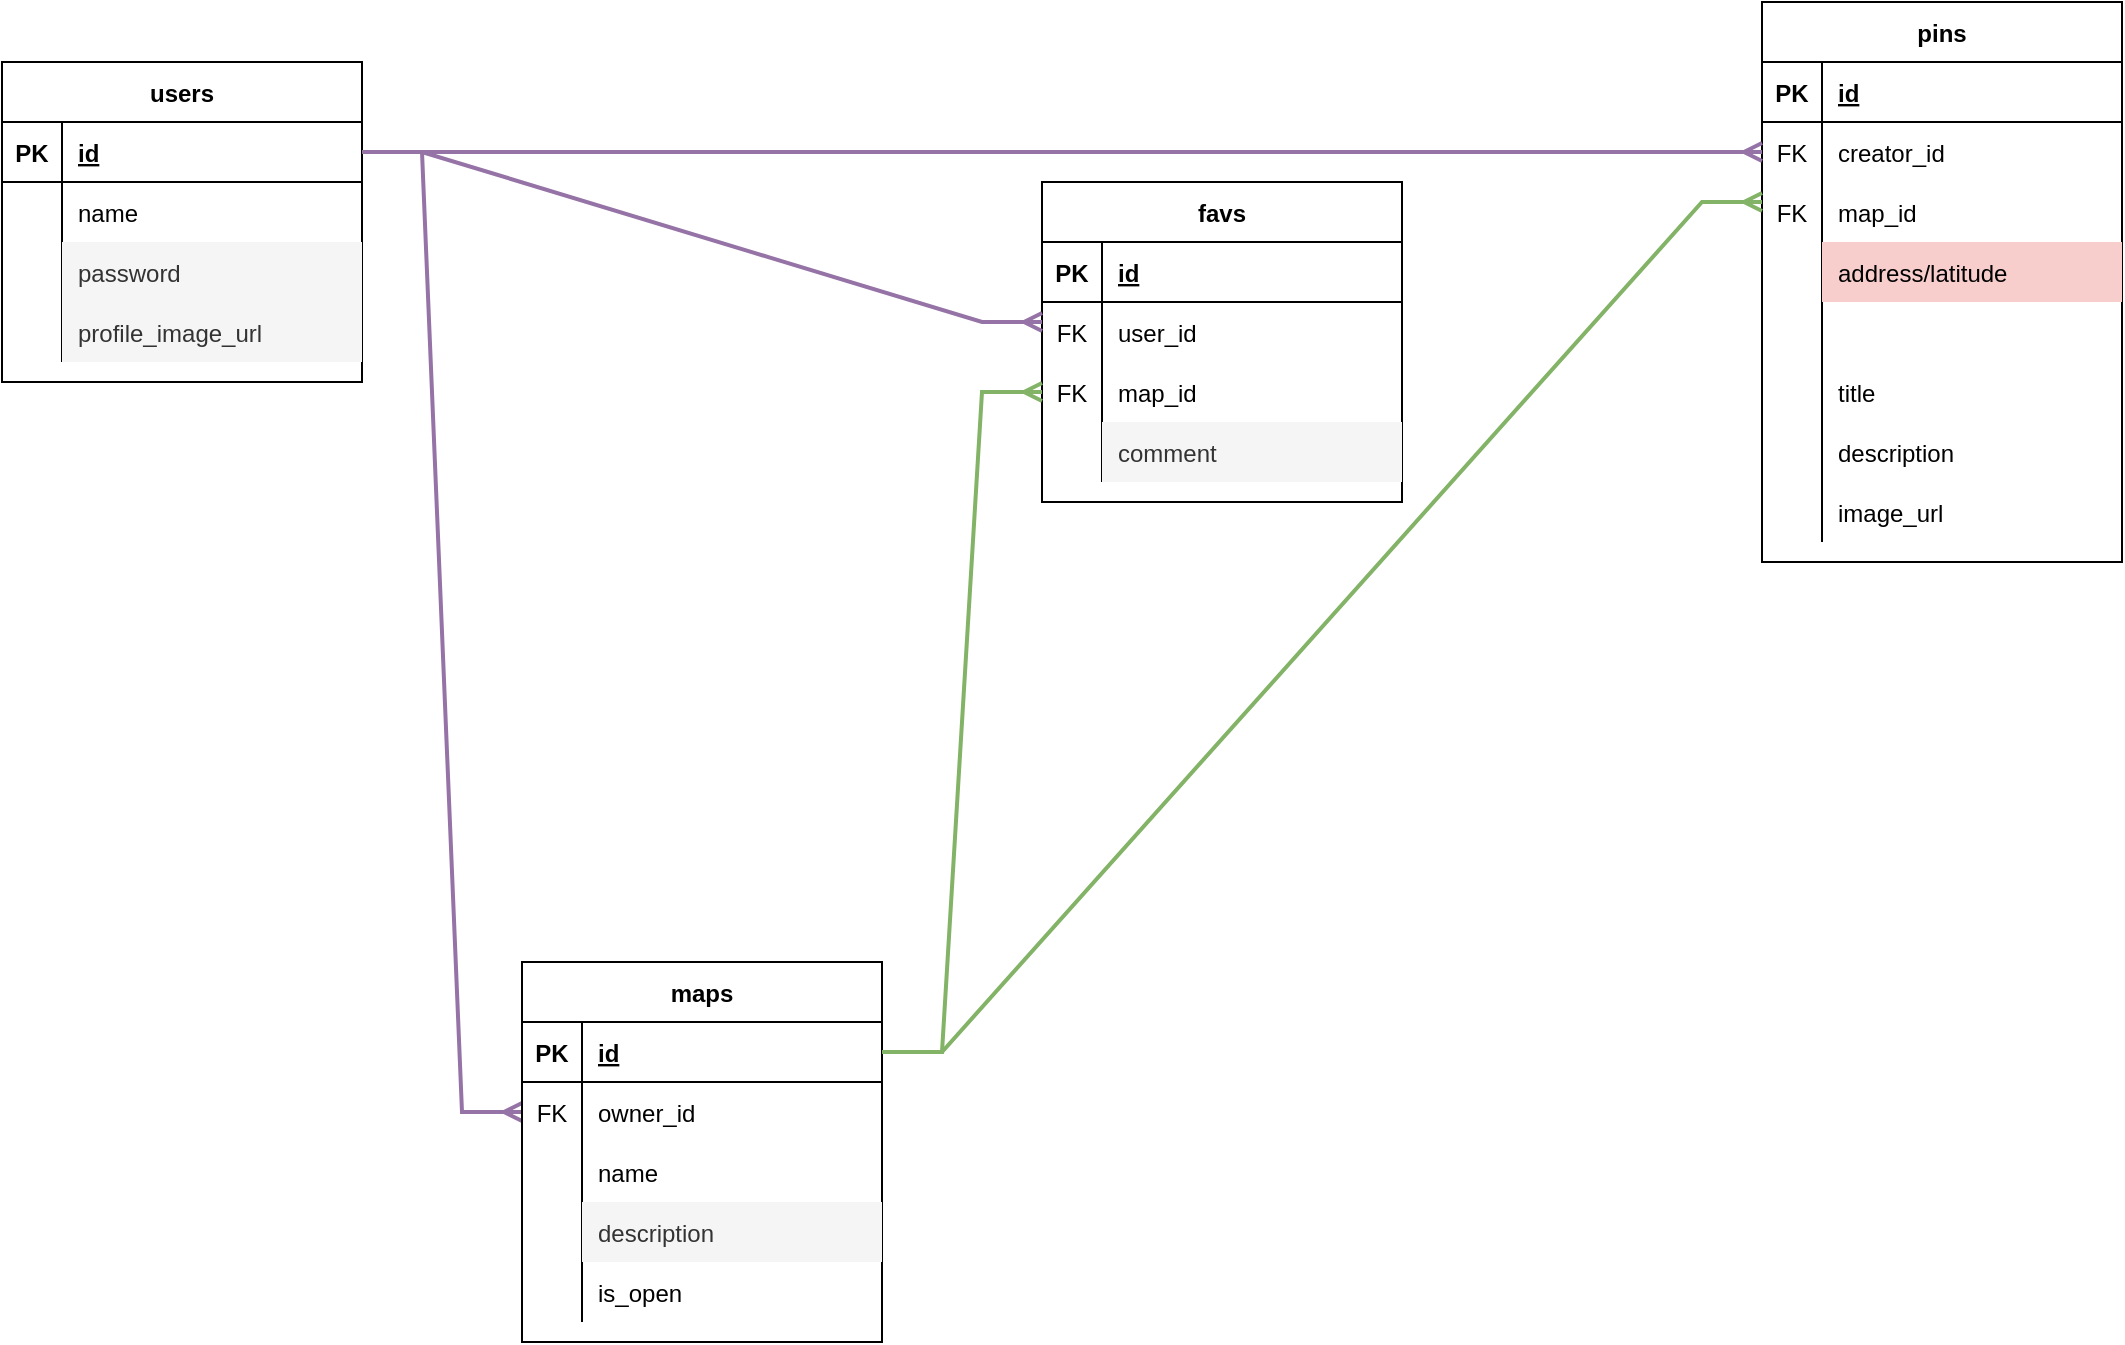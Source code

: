 <mxfile version="17.2.4" type="device"><diagram id="1KfLQPlMEXd0Cl8F74Mz" name="Page-1"><mxGraphModel dx="1135" dy="729" grid="1" gridSize="10" guides="1" tooltips="1" connect="1" arrows="1" fold="1" page="1" pageScale="1" pageWidth="1100" pageHeight="850" math="0" shadow="0"><root><mxCell id="0"/><mxCell id="1" parent="0"/><mxCell id="fwFeG_uhYP0_xYIDxH3w-1" value="" style="edgeStyle=entityRelationEdgeStyle;fontSize=12;html=1;endArrow=ERmany;rounded=0;exitX=1;exitY=0.5;exitDx=0;exitDy=0;entryX=0;entryY=0.5;entryDx=0;entryDy=0;fillColor=#e1d5e7;strokeColor=#9673a6;strokeWidth=2;" parent="1" source="fwFeG_uhYP0_xYIDxH3w-3" target="fwFeG_uhYP0_xYIDxH3w-19" edge="1"><mxGeometry width="100" height="100" relative="1" as="geometry"><mxPoint x="350" y="310" as="sourcePoint"/><mxPoint x="450" y="210" as="targetPoint"/></mxGeometry></mxCell><mxCell id="fwFeG_uhYP0_xYIDxH3w-2" value="users" style="shape=table;startSize=30;container=1;collapsible=1;childLayout=tableLayout;fixedRows=1;rowLines=0;fontStyle=1;align=center;resizeLast=1;" parent="1" vertex="1"><mxGeometry x="20" y="130" width="180" height="160" as="geometry"/></mxCell><mxCell id="fwFeG_uhYP0_xYIDxH3w-3" value="" style="shape=tableRow;horizontal=0;startSize=0;swimlaneHead=0;swimlaneBody=0;fillColor=none;collapsible=0;dropTarget=0;points=[[0,0.5],[1,0.5]];portConstraint=eastwest;top=0;left=0;right=0;bottom=1;" parent="fwFeG_uhYP0_xYIDxH3w-2" vertex="1"><mxGeometry y="30" width="180" height="30" as="geometry"/></mxCell><mxCell id="fwFeG_uhYP0_xYIDxH3w-4" value="PK" style="shape=partialRectangle;connectable=0;fillColor=none;top=0;left=0;bottom=0;right=0;fontStyle=1;overflow=hidden;" parent="fwFeG_uhYP0_xYIDxH3w-3" vertex="1"><mxGeometry width="30" height="30" as="geometry"><mxRectangle width="30" height="30" as="alternateBounds"/></mxGeometry></mxCell><mxCell id="fwFeG_uhYP0_xYIDxH3w-5" value="id" style="shape=partialRectangle;connectable=0;fillColor=none;top=0;left=0;bottom=0;right=0;align=left;spacingLeft=6;fontStyle=5;overflow=hidden;" parent="fwFeG_uhYP0_xYIDxH3w-3" vertex="1"><mxGeometry x="30" width="150" height="30" as="geometry"><mxRectangle width="150" height="30" as="alternateBounds"/></mxGeometry></mxCell><mxCell id="fwFeG_uhYP0_xYIDxH3w-6" value="" style="shape=tableRow;horizontal=0;startSize=0;swimlaneHead=0;swimlaneBody=0;fillColor=none;collapsible=0;dropTarget=0;points=[[0,0.5],[1,0.5]];portConstraint=eastwest;top=0;left=0;right=0;bottom=0;" parent="fwFeG_uhYP0_xYIDxH3w-2" vertex="1"><mxGeometry y="60" width="180" height="30" as="geometry"/></mxCell><mxCell id="fwFeG_uhYP0_xYIDxH3w-7" value="" style="shape=partialRectangle;connectable=0;fillColor=none;top=0;left=0;bottom=0;right=0;editable=1;overflow=hidden;" parent="fwFeG_uhYP0_xYIDxH3w-6" vertex="1"><mxGeometry width="30" height="30" as="geometry"><mxRectangle width="30" height="30" as="alternateBounds"/></mxGeometry></mxCell><mxCell id="fwFeG_uhYP0_xYIDxH3w-8" value="name" style="shape=partialRectangle;connectable=0;fillColor=none;top=0;left=0;bottom=0;right=0;align=left;spacingLeft=6;overflow=hidden;" parent="fwFeG_uhYP0_xYIDxH3w-6" vertex="1"><mxGeometry x="30" width="150" height="30" as="geometry"><mxRectangle width="150" height="30" as="alternateBounds"/></mxGeometry></mxCell><mxCell id="fwFeG_uhYP0_xYIDxH3w-9" value="" style="shape=tableRow;horizontal=0;startSize=0;swimlaneHead=0;swimlaneBody=0;fillColor=none;collapsible=0;dropTarget=0;points=[[0,0.5],[1,0.5]];portConstraint=eastwest;top=0;left=0;right=0;bottom=0;" parent="fwFeG_uhYP0_xYIDxH3w-2" vertex="1"><mxGeometry y="90" width="180" height="30" as="geometry"/></mxCell><mxCell id="fwFeG_uhYP0_xYIDxH3w-10" value="" style="shape=partialRectangle;connectable=0;fillColor=none;top=0;left=0;bottom=0;right=0;editable=1;overflow=hidden;" parent="fwFeG_uhYP0_xYIDxH3w-9" vertex="1"><mxGeometry width="30" height="30" as="geometry"><mxRectangle width="30" height="30" as="alternateBounds"/></mxGeometry></mxCell><mxCell id="fwFeG_uhYP0_xYIDxH3w-11" value="password" style="shape=partialRectangle;connectable=0;fillColor=#f5f5f5;top=0;left=0;bottom=0;right=0;align=left;spacingLeft=6;overflow=hidden;fontColor=#333333;strokeColor=#666666;" parent="fwFeG_uhYP0_xYIDxH3w-9" vertex="1"><mxGeometry x="30" width="150" height="30" as="geometry"><mxRectangle width="150" height="30" as="alternateBounds"/></mxGeometry></mxCell><mxCell id="fwFeG_uhYP0_xYIDxH3w-12" value="" style="shape=tableRow;horizontal=0;startSize=0;swimlaneHead=0;swimlaneBody=0;fillColor=none;collapsible=0;dropTarget=0;points=[[0,0.5],[1,0.5]];portConstraint=eastwest;top=0;left=0;right=0;bottom=0;" parent="fwFeG_uhYP0_xYIDxH3w-2" vertex="1"><mxGeometry y="120" width="180" height="30" as="geometry"/></mxCell><mxCell id="fwFeG_uhYP0_xYIDxH3w-13" value="" style="shape=partialRectangle;connectable=0;fillColor=none;top=0;left=0;bottom=0;right=0;editable=1;overflow=hidden;" parent="fwFeG_uhYP0_xYIDxH3w-12" vertex="1"><mxGeometry width="30" height="30" as="geometry"><mxRectangle width="30" height="30" as="alternateBounds"/></mxGeometry></mxCell><mxCell id="fwFeG_uhYP0_xYIDxH3w-14" value="profile_image_url" style="shape=partialRectangle;connectable=0;fillColor=#f5f5f5;top=0;left=0;bottom=0;right=0;align=left;spacingLeft=6;overflow=hidden;fontColor=#333333;strokeColor=#666666;" parent="fwFeG_uhYP0_xYIDxH3w-12" vertex="1"><mxGeometry x="30" width="150" height="30" as="geometry"><mxRectangle width="150" height="30" as="alternateBounds"/></mxGeometry></mxCell><mxCell id="fwFeG_uhYP0_xYIDxH3w-15" value="maps" style="shape=table;startSize=30;container=1;collapsible=1;childLayout=tableLayout;fixedRows=1;rowLines=0;fontStyle=1;align=center;resizeLast=1;" parent="1" vertex="1"><mxGeometry x="280" y="580" width="180" height="190" as="geometry"/></mxCell><mxCell id="fwFeG_uhYP0_xYIDxH3w-16" value="" style="shape=tableRow;horizontal=0;startSize=0;swimlaneHead=0;swimlaneBody=0;fillColor=none;collapsible=0;dropTarget=0;points=[[0,0.5],[1,0.5]];portConstraint=eastwest;top=0;left=0;right=0;bottom=1;" parent="fwFeG_uhYP0_xYIDxH3w-15" vertex="1"><mxGeometry y="30" width="180" height="30" as="geometry"/></mxCell><mxCell id="fwFeG_uhYP0_xYIDxH3w-17" value="PK" style="shape=partialRectangle;connectable=0;fillColor=none;top=0;left=0;bottom=0;right=0;fontStyle=1;overflow=hidden;" parent="fwFeG_uhYP0_xYIDxH3w-16" vertex="1"><mxGeometry width="30" height="30" as="geometry"><mxRectangle width="30" height="30" as="alternateBounds"/></mxGeometry></mxCell><mxCell id="fwFeG_uhYP0_xYIDxH3w-18" value="id" style="shape=partialRectangle;connectable=0;fillColor=none;top=0;left=0;bottom=0;right=0;align=left;spacingLeft=6;fontStyle=5;overflow=hidden;" parent="fwFeG_uhYP0_xYIDxH3w-16" vertex="1"><mxGeometry x="30" width="150" height="30" as="geometry"><mxRectangle width="150" height="30" as="alternateBounds"/></mxGeometry></mxCell><mxCell id="fwFeG_uhYP0_xYIDxH3w-19" value="" style="shape=tableRow;horizontal=0;startSize=0;swimlaneHead=0;swimlaneBody=0;fillColor=none;collapsible=0;dropTarget=0;points=[[0,0.5],[1,0.5]];portConstraint=eastwest;top=0;left=0;right=0;bottom=0;" parent="fwFeG_uhYP0_xYIDxH3w-15" vertex="1"><mxGeometry y="60" width="180" height="30" as="geometry"/></mxCell><mxCell id="fwFeG_uhYP0_xYIDxH3w-20" value="FK" style="shape=partialRectangle;connectable=0;fillColor=none;top=0;left=0;bottom=0;right=0;editable=1;overflow=hidden;" parent="fwFeG_uhYP0_xYIDxH3w-19" vertex="1"><mxGeometry width="30" height="30" as="geometry"><mxRectangle width="30" height="30" as="alternateBounds"/></mxGeometry></mxCell><mxCell id="fwFeG_uhYP0_xYIDxH3w-21" value="owner_id" style="shape=partialRectangle;connectable=0;fillColor=none;top=0;left=0;bottom=0;right=0;align=left;spacingLeft=6;overflow=hidden;" parent="fwFeG_uhYP0_xYIDxH3w-19" vertex="1"><mxGeometry x="30" width="150" height="30" as="geometry"><mxRectangle width="150" height="30" as="alternateBounds"/></mxGeometry></mxCell><mxCell id="fwFeG_uhYP0_xYIDxH3w-25" value="" style="shape=tableRow;horizontal=0;startSize=0;swimlaneHead=0;swimlaneBody=0;fillColor=none;collapsible=0;dropTarget=0;points=[[0,0.5],[1,0.5]];portConstraint=eastwest;top=0;left=0;right=0;bottom=0;" parent="fwFeG_uhYP0_xYIDxH3w-15" vertex="1"><mxGeometry y="90" width="180" height="30" as="geometry"/></mxCell><mxCell id="fwFeG_uhYP0_xYIDxH3w-26" value="" style="shape=partialRectangle;connectable=0;fillColor=none;top=0;left=0;bottom=0;right=0;editable=1;overflow=hidden;" parent="fwFeG_uhYP0_xYIDxH3w-25" vertex="1"><mxGeometry width="30" height="30" as="geometry"><mxRectangle width="30" height="30" as="alternateBounds"/></mxGeometry></mxCell><mxCell id="fwFeG_uhYP0_xYIDxH3w-27" value="name" style="shape=partialRectangle;connectable=0;fillColor=none;top=0;left=0;bottom=0;right=0;align=left;spacingLeft=6;overflow=hidden;" parent="fwFeG_uhYP0_xYIDxH3w-25" vertex="1"><mxGeometry x="30" width="150" height="30" as="geometry"><mxRectangle width="150" height="30" as="alternateBounds"/></mxGeometry></mxCell><mxCell id="fwFeG_uhYP0_xYIDxH3w-22" value="" style="shape=tableRow;horizontal=0;startSize=0;swimlaneHead=0;swimlaneBody=0;fillColor=none;collapsible=0;dropTarget=0;points=[[0,0.5],[1,0.5]];portConstraint=eastwest;top=0;left=0;right=0;bottom=0;" parent="fwFeG_uhYP0_xYIDxH3w-15" vertex="1"><mxGeometry y="120" width="180" height="30" as="geometry"/></mxCell><mxCell id="fwFeG_uhYP0_xYIDxH3w-23" value="" style="shape=partialRectangle;connectable=0;fillColor=none;top=0;left=0;bottom=0;right=0;editable=1;overflow=hidden;" parent="fwFeG_uhYP0_xYIDxH3w-22" vertex="1"><mxGeometry width="30" height="30" as="geometry"><mxRectangle width="30" height="30" as="alternateBounds"/></mxGeometry></mxCell><mxCell id="fwFeG_uhYP0_xYIDxH3w-24" value="description" style="shape=partialRectangle;connectable=0;fillColor=#f5f5f5;top=0;left=0;bottom=0;right=0;align=left;spacingLeft=6;overflow=hidden;fontColor=#333333;strokeColor=#666666;" parent="fwFeG_uhYP0_xYIDxH3w-22" vertex="1"><mxGeometry x="30" width="150" height="30" as="geometry"><mxRectangle width="150" height="30" as="alternateBounds"/></mxGeometry></mxCell><mxCell id="fwFeG_uhYP0_xYIDxH3w-67" value="" style="shape=tableRow;horizontal=0;startSize=0;swimlaneHead=0;swimlaneBody=0;fillColor=none;collapsible=0;dropTarget=0;points=[[0,0.5],[1,0.5]];portConstraint=eastwest;top=0;left=0;right=0;bottom=0;" parent="fwFeG_uhYP0_xYIDxH3w-15" vertex="1"><mxGeometry y="150" width="180" height="30" as="geometry"/></mxCell><mxCell id="fwFeG_uhYP0_xYIDxH3w-68" value="" style="shape=partialRectangle;connectable=0;fillColor=none;top=0;left=0;bottom=0;right=0;editable=1;overflow=hidden;" parent="fwFeG_uhYP0_xYIDxH3w-67" vertex="1"><mxGeometry width="30" height="30" as="geometry"><mxRectangle width="30" height="30" as="alternateBounds"/></mxGeometry></mxCell><mxCell id="fwFeG_uhYP0_xYIDxH3w-69" value="is_open" style="shape=partialRectangle;connectable=0;fillColor=none;top=0;left=0;bottom=0;right=0;align=left;spacingLeft=6;overflow=hidden;" parent="fwFeG_uhYP0_xYIDxH3w-67" vertex="1"><mxGeometry x="30" width="150" height="30" as="geometry"><mxRectangle width="150" height="30" as="alternateBounds"/></mxGeometry></mxCell><mxCell id="fwFeG_uhYP0_xYIDxH3w-28" value="favs" style="shape=table;startSize=30;container=1;collapsible=1;childLayout=tableLayout;fixedRows=1;rowLines=0;fontStyle=1;align=center;resizeLast=1;" parent="1" vertex="1"><mxGeometry x="540" y="190" width="180" height="160" as="geometry"/></mxCell><mxCell id="fwFeG_uhYP0_xYIDxH3w-29" value="" style="shape=tableRow;horizontal=0;startSize=0;swimlaneHead=0;swimlaneBody=0;fillColor=none;collapsible=0;dropTarget=0;points=[[0,0.5],[1,0.5]];portConstraint=eastwest;top=0;left=0;right=0;bottom=1;" parent="fwFeG_uhYP0_xYIDxH3w-28" vertex="1"><mxGeometry y="30" width="180" height="30" as="geometry"/></mxCell><mxCell id="fwFeG_uhYP0_xYIDxH3w-30" value="PK" style="shape=partialRectangle;connectable=0;fillColor=none;top=0;left=0;bottom=0;right=0;fontStyle=1;overflow=hidden;" parent="fwFeG_uhYP0_xYIDxH3w-29" vertex="1"><mxGeometry width="30" height="30" as="geometry"><mxRectangle width="30" height="30" as="alternateBounds"/></mxGeometry></mxCell><mxCell id="fwFeG_uhYP0_xYIDxH3w-31" value="id" style="shape=partialRectangle;connectable=0;fillColor=none;top=0;left=0;bottom=0;right=0;align=left;spacingLeft=6;fontStyle=5;overflow=hidden;" parent="fwFeG_uhYP0_xYIDxH3w-29" vertex="1"><mxGeometry x="30" width="150" height="30" as="geometry"><mxRectangle width="150" height="30" as="alternateBounds"/></mxGeometry></mxCell><mxCell id="fwFeG_uhYP0_xYIDxH3w-32" value="" style="shape=tableRow;horizontal=0;startSize=0;swimlaneHead=0;swimlaneBody=0;fillColor=none;collapsible=0;dropTarget=0;points=[[0,0.5],[1,0.5]];portConstraint=eastwest;top=0;left=0;right=0;bottom=0;" parent="fwFeG_uhYP0_xYIDxH3w-28" vertex="1"><mxGeometry y="60" width="180" height="30" as="geometry"/></mxCell><mxCell id="fwFeG_uhYP0_xYIDxH3w-33" value="FK" style="shape=partialRectangle;connectable=0;fillColor=none;top=0;left=0;bottom=0;right=0;editable=1;overflow=hidden;" parent="fwFeG_uhYP0_xYIDxH3w-32" vertex="1"><mxGeometry width="30" height="30" as="geometry"><mxRectangle width="30" height="30" as="alternateBounds"/></mxGeometry></mxCell><mxCell id="fwFeG_uhYP0_xYIDxH3w-34" value="user_id" style="shape=partialRectangle;connectable=0;fillColor=none;top=0;left=0;bottom=0;right=0;align=left;spacingLeft=6;overflow=hidden;" parent="fwFeG_uhYP0_xYIDxH3w-32" vertex="1"><mxGeometry x="30" width="150" height="30" as="geometry"><mxRectangle width="150" height="30" as="alternateBounds"/></mxGeometry></mxCell><mxCell id="fwFeG_uhYP0_xYIDxH3w-35" value="" style="shape=tableRow;horizontal=0;startSize=0;swimlaneHead=0;swimlaneBody=0;fillColor=none;collapsible=0;dropTarget=0;points=[[0,0.5],[1,0.5]];portConstraint=eastwest;top=0;left=0;right=0;bottom=0;" parent="fwFeG_uhYP0_xYIDxH3w-28" vertex="1"><mxGeometry y="90" width="180" height="30" as="geometry"/></mxCell><mxCell id="fwFeG_uhYP0_xYIDxH3w-36" value="FK" style="shape=partialRectangle;connectable=0;fillColor=none;top=0;left=0;bottom=0;right=0;editable=1;overflow=hidden;" parent="fwFeG_uhYP0_xYIDxH3w-35" vertex="1"><mxGeometry width="30" height="30" as="geometry"><mxRectangle width="30" height="30" as="alternateBounds"/></mxGeometry></mxCell><mxCell id="fwFeG_uhYP0_xYIDxH3w-37" value="map_id" style="shape=partialRectangle;connectable=0;fillColor=none;top=0;left=0;bottom=0;right=0;align=left;spacingLeft=6;overflow=hidden;" parent="fwFeG_uhYP0_xYIDxH3w-35" vertex="1"><mxGeometry x="30" width="150" height="30" as="geometry"><mxRectangle width="150" height="30" as="alternateBounds"/></mxGeometry></mxCell><mxCell id="fwFeG_uhYP0_xYIDxH3w-38" value="" style="shape=tableRow;horizontal=0;startSize=0;swimlaneHead=0;swimlaneBody=0;fillColor=none;collapsible=0;dropTarget=0;points=[[0,0.5],[1,0.5]];portConstraint=eastwest;top=0;left=0;right=0;bottom=0;" parent="fwFeG_uhYP0_xYIDxH3w-28" vertex="1"><mxGeometry y="120" width="180" height="30" as="geometry"/></mxCell><mxCell id="fwFeG_uhYP0_xYIDxH3w-39" value="" style="shape=partialRectangle;connectable=0;fillColor=none;top=0;left=0;bottom=0;right=0;editable=1;overflow=hidden;" parent="fwFeG_uhYP0_xYIDxH3w-38" vertex="1"><mxGeometry width="30" height="30" as="geometry"><mxRectangle width="30" height="30" as="alternateBounds"/></mxGeometry></mxCell><mxCell id="fwFeG_uhYP0_xYIDxH3w-40" value="comment" style="shape=partialRectangle;connectable=0;fillColor=#f5f5f5;top=0;left=0;bottom=0;right=0;align=left;spacingLeft=6;overflow=hidden;fontColor=#333333;strokeColor=#666666;" parent="fwFeG_uhYP0_xYIDxH3w-38" vertex="1"><mxGeometry x="30" width="150" height="30" as="geometry"><mxRectangle width="150" height="30" as="alternateBounds"/></mxGeometry></mxCell><mxCell id="fwFeG_uhYP0_xYIDxH3w-41" value="pins" style="shape=table;startSize=30;container=1;collapsible=1;childLayout=tableLayout;fixedRows=1;rowLines=0;fontStyle=1;align=center;resizeLast=1;" parent="1" vertex="1"><mxGeometry x="900" y="100" width="180" height="280" as="geometry"/></mxCell><mxCell id="fwFeG_uhYP0_xYIDxH3w-42" value="" style="shape=tableRow;horizontal=0;startSize=0;swimlaneHead=0;swimlaneBody=0;fillColor=none;collapsible=0;dropTarget=0;points=[[0,0.5],[1,0.5]];portConstraint=eastwest;top=0;left=0;right=0;bottom=1;" parent="fwFeG_uhYP0_xYIDxH3w-41" vertex="1"><mxGeometry y="30" width="180" height="30" as="geometry"/></mxCell><mxCell id="fwFeG_uhYP0_xYIDxH3w-43" value="PK" style="shape=partialRectangle;connectable=0;fillColor=none;top=0;left=0;bottom=0;right=0;fontStyle=1;overflow=hidden;" parent="fwFeG_uhYP0_xYIDxH3w-42" vertex="1"><mxGeometry width="30" height="30" as="geometry"><mxRectangle width="30" height="30" as="alternateBounds"/></mxGeometry></mxCell><mxCell id="fwFeG_uhYP0_xYIDxH3w-44" value="id" style="shape=partialRectangle;connectable=0;fillColor=none;top=0;left=0;bottom=0;right=0;align=left;spacingLeft=6;fontStyle=5;overflow=hidden;" parent="fwFeG_uhYP0_xYIDxH3w-42" vertex="1"><mxGeometry x="30" width="150" height="30" as="geometry"><mxRectangle width="150" height="30" as="alternateBounds"/></mxGeometry></mxCell><mxCell id="fwFeG_uhYP0_xYIDxH3w-45" value="" style="shape=tableRow;horizontal=0;startSize=0;swimlaneHead=0;swimlaneBody=0;fillColor=none;collapsible=0;dropTarget=0;points=[[0,0.5],[1,0.5]];portConstraint=eastwest;top=0;left=0;right=0;bottom=0;" parent="fwFeG_uhYP0_xYIDxH3w-41" vertex="1"><mxGeometry y="60" width="180" height="30" as="geometry"/></mxCell><mxCell id="fwFeG_uhYP0_xYIDxH3w-46" value="FK" style="shape=partialRectangle;connectable=0;fillColor=none;top=0;left=0;bottom=0;right=0;editable=1;overflow=hidden;" parent="fwFeG_uhYP0_xYIDxH3w-45" vertex="1"><mxGeometry width="30" height="30" as="geometry"><mxRectangle width="30" height="30" as="alternateBounds"/></mxGeometry></mxCell><mxCell id="fwFeG_uhYP0_xYIDxH3w-47" value="creator_id" style="shape=partialRectangle;connectable=0;fillColor=none;top=0;left=0;bottom=0;right=0;align=left;spacingLeft=6;overflow=hidden;" parent="fwFeG_uhYP0_xYIDxH3w-45" vertex="1"><mxGeometry x="30" width="150" height="30" as="geometry"><mxRectangle width="150" height="30" as="alternateBounds"/></mxGeometry></mxCell><mxCell id="fwFeG_uhYP0_xYIDxH3w-48" value="" style="shape=tableRow;horizontal=0;startSize=0;swimlaneHead=0;swimlaneBody=0;fillColor=none;collapsible=0;dropTarget=0;points=[[0,0.5],[1,0.5]];portConstraint=eastwest;top=0;left=0;right=0;bottom=0;" parent="fwFeG_uhYP0_xYIDxH3w-41" vertex="1"><mxGeometry y="90" width="180" height="30" as="geometry"/></mxCell><mxCell id="fwFeG_uhYP0_xYIDxH3w-49" value="FK" style="shape=partialRectangle;connectable=0;fillColor=none;top=0;left=0;bottom=0;right=0;editable=1;overflow=hidden;" parent="fwFeG_uhYP0_xYIDxH3w-48" vertex="1"><mxGeometry width="30" height="30" as="geometry"><mxRectangle width="30" height="30" as="alternateBounds"/></mxGeometry></mxCell><mxCell id="fwFeG_uhYP0_xYIDxH3w-50" value="map_id" style="shape=partialRectangle;connectable=0;fillColor=none;top=0;left=0;bottom=0;right=0;align=left;spacingLeft=6;overflow=hidden;" parent="fwFeG_uhYP0_xYIDxH3w-48" vertex="1"><mxGeometry x="30" width="150" height="30" as="geometry"><mxRectangle width="150" height="30" as="alternateBounds"/></mxGeometry></mxCell><mxCell id="fwFeG_uhYP0_xYIDxH3w-51" value="" style="shape=tableRow;horizontal=0;startSize=0;swimlaneHead=0;swimlaneBody=0;fillColor=none;collapsible=0;dropTarget=0;points=[[0,0.5],[1,0.5]];portConstraint=eastwest;top=0;left=0;right=0;bottom=0;" parent="fwFeG_uhYP0_xYIDxH3w-41" vertex="1"><mxGeometry y="120" width="180" height="30" as="geometry"/></mxCell><mxCell id="fwFeG_uhYP0_xYIDxH3w-52" value="" style="shape=partialRectangle;connectable=0;fillColor=none;top=0;left=0;bottom=0;right=0;editable=1;overflow=hidden;" parent="fwFeG_uhYP0_xYIDxH3w-51" vertex="1"><mxGeometry width="30" height="30" as="geometry"><mxRectangle width="30" height="30" as="alternateBounds"/></mxGeometry></mxCell><mxCell id="fwFeG_uhYP0_xYIDxH3w-53" value="address/latitude" style="shape=partialRectangle;connectable=0;fillColor=#f8cecc;top=0;left=0;bottom=0;right=0;align=left;spacingLeft=6;overflow=hidden;strokeColor=#b85450;" parent="fwFeG_uhYP0_xYIDxH3w-51" vertex="1"><mxGeometry x="30" width="150" height="30" as="geometry"><mxRectangle width="150" height="30" as="alternateBounds"/></mxGeometry></mxCell><mxCell id="fwFeG_uhYP0_xYIDxH3w-56" value="" style="shape=tableRow;horizontal=0;startSize=0;swimlaneHead=0;swimlaneBody=0;fillColor=none;collapsible=0;dropTarget=0;points=[[0,0.5],[1,0.5]];portConstraint=eastwest;top=0;left=0;right=0;bottom=0;" parent="fwFeG_uhYP0_xYIDxH3w-41" vertex="1"><mxGeometry y="150" width="180" height="30" as="geometry"/></mxCell><mxCell id="fwFeG_uhYP0_xYIDxH3w-57" value="" style="shape=partialRectangle;connectable=0;fillColor=none;top=0;left=0;bottom=0;right=0;editable=1;overflow=hidden;" parent="fwFeG_uhYP0_xYIDxH3w-56" vertex="1"><mxGeometry width="30" height="30" as="geometry"><mxRectangle width="30" height="30" as="alternateBounds"/></mxGeometry></mxCell><mxCell id="fwFeG_uhYP0_xYIDxH3w-58" value="" style="shape=partialRectangle;connectable=0;fillColor=none;top=0;left=0;bottom=0;right=0;align=left;spacingLeft=6;overflow=hidden;" parent="fwFeG_uhYP0_xYIDxH3w-56" vertex="1"><mxGeometry x="30" width="150" height="30" as="geometry"><mxRectangle width="150" height="30" as="alternateBounds"/></mxGeometry></mxCell><mxCell id="fwFeG_uhYP0_xYIDxH3w-59" value="" style="shape=tableRow;horizontal=0;startSize=0;swimlaneHead=0;swimlaneBody=0;fillColor=none;collapsible=0;dropTarget=0;points=[[0,0.5],[1,0.5]];portConstraint=eastwest;top=0;left=0;right=0;bottom=0;" parent="fwFeG_uhYP0_xYIDxH3w-41" vertex="1"><mxGeometry y="180" width="180" height="30" as="geometry"/></mxCell><mxCell id="fwFeG_uhYP0_xYIDxH3w-60" value="" style="shape=partialRectangle;connectable=0;fillColor=none;top=0;left=0;bottom=0;right=0;editable=1;overflow=hidden;" parent="fwFeG_uhYP0_xYIDxH3w-59" vertex="1"><mxGeometry width="30" height="30" as="geometry"><mxRectangle width="30" height="30" as="alternateBounds"/></mxGeometry></mxCell><mxCell id="fwFeG_uhYP0_xYIDxH3w-61" value="title" style="shape=partialRectangle;connectable=0;fillColor=none;top=0;left=0;bottom=0;right=0;align=left;spacingLeft=6;overflow=hidden;" parent="fwFeG_uhYP0_xYIDxH3w-59" vertex="1"><mxGeometry x="30" width="150" height="30" as="geometry"><mxRectangle width="150" height="30" as="alternateBounds"/></mxGeometry></mxCell><mxCell id="fwFeG_uhYP0_xYIDxH3w-70" value="" style="shape=tableRow;horizontal=0;startSize=0;swimlaneHead=0;swimlaneBody=0;fillColor=none;collapsible=0;dropTarget=0;points=[[0,0.5],[1,0.5]];portConstraint=eastwest;top=0;left=0;right=0;bottom=0;" parent="fwFeG_uhYP0_xYIDxH3w-41" vertex="1"><mxGeometry y="210" width="180" height="30" as="geometry"/></mxCell><mxCell id="fwFeG_uhYP0_xYIDxH3w-71" value="" style="shape=partialRectangle;connectable=0;fillColor=none;top=0;left=0;bottom=0;right=0;editable=1;overflow=hidden;" parent="fwFeG_uhYP0_xYIDxH3w-70" vertex="1"><mxGeometry width="30" height="30" as="geometry"><mxRectangle width="30" height="30" as="alternateBounds"/></mxGeometry></mxCell><mxCell id="fwFeG_uhYP0_xYIDxH3w-72" value="description" style="shape=partialRectangle;connectable=0;fillColor=none;top=0;left=0;bottom=0;right=0;align=left;spacingLeft=6;overflow=hidden;" parent="fwFeG_uhYP0_xYIDxH3w-70" vertex="1"><mxGeometry x="30" width="150" height="30" as="geometry"><mxRectangle width="150" height="30" as="alternateBounds"/></mxGeometry></mxCell><mxCell id="fwFeG_uhYP0_xYIDxH3w-73" value="" style="shape=tableRow;horizontal=0;startSize=0;swimlaneHead=0;swimlaneBody=0;fillColor=none;collapsible=0;dropTarget=0;points=[[0,0.5],[1,0.5]];portConstraint=eastwest;top=0;left=0;right=0;bottom=0;" parent="fwFeG_uhYP0_xYIDxH3w-41" vertex="1"><mxGeometry y="240" width="180" height="30" as="geometry"/></mxCell><mxCell id="fwFeG_uhYP0_xYIDxH3w-74" value="" style="shape=partialRectangle;connectable=0;fillColor=none;top=0;left=0;bottom=0;right=0;editable=1;overflow=hidden;" parent="fwFeG_uhYP0_xYIDxH3w-73" vertex="1"><mxGeometry width="30" height="30" as="geometry"><mxRectangle width="30" height="30" as="alternateBounds"/></mxGeometry></mxCell><mxCell id="fwFeG_uhYP0_xYIDxH3w-75" value="image_url" style="shape=partialRectangle;connectable=0;fillColor=none;top=0;left=0;bottom=0;right=0;align=left;spacingLeft=6;overflow=hidden;" parent="fwFeG_uhYP0_xYIDxH3w-73" vertex="1"><mxGeometry x="30" width="150" height="30" as="geometry"><mxRectangle width="150" height="30" as="alternateBounds"/></mxGeometry></mxCell><mxCell id="fwFeG_uhYP0_xYIDxH3w-54" value="" style="edgeStyle=entityRelationEdgeStyle;fontSize=12;html=1;endArrow=ERmany;rounded=0;exitX=1;exitY=0.5;exitDx=0;exitDy=0;entryX=0;entryY=0.5;entryDx=0;entryDy=0;fillColor=#e1d5e7;strokeColor=#9673a6;strokeWidth=2;" parent="1" source="fwFeG_uhYP0_xYIDxH3w-3" target="fwFeG_uhYP0_xYIDxH3w-45" edge="1"><mxGeometry width="100" height="100" relative="1" as="geometry"><mxPoint x="400" y="310" as="sourcePoint"/><mxPoint x="510" y="320" as="targetPoint"/></mxGeometry></mxCell><mxCell id="fwFeG_uhYP0_xYIDxH3w-55" value="" style="edgeStyle=entityRelationEdgeStyle;fontSize=12;html=1;endArrow=ERmany;rounded=0;exitX=1;exitY=0.5;exitDx=0;exitDy=0;entryX=0;entryY=0.333;entryDx=0;entryDy=0;entryPerimeter=0;fillColor=#d5e8d4;strokeColor=#82b366;strokeWidth=2;" parent="1" source="fwFeG_uhYP0_xYIDxH3w-16" target="fwFeG_uhYP0_xYIDxH3w-48" edge="1"><mxGeometry width="100" height="100" relative="1" as="geometry"><mxPoint x="630" y="90" as="sourcePoint"/><mxPoint x="820" y="330" as="targetPoint"/></mxGeometry></mxCell><mxCell id="fwFeG_uhYP0_xYIDxH3w-62" value="" style="edgeStyle=entityRelationEdgeStyle;fontSize=12;html=1;endArrow=ERmany;rounded=0;entryX=0;entryY=0.333;entryDx=0;entryDy=0;entryPerimeter=0;exitX=1;exitY=0.5;exitDx=0;exitDy=0;strokeWidth=2;fillColor=#e1d5e7;strokeColor=#9673a6;" parent="1" source="fwFeG_uhYP0_xYIDxH3w-3" target="fwFeG_uhYP0_xYIDxH3w-32" edge="1"><mxGeometry width="100" height="100" relative="1" as="geometry"><mxPoint x="260" y="180" as="sourcePoint"/><mxPoint x="640" y="310" as="targetPoint"/></mxGeometry></mxCell><mxCell id="fwFeG_uhYP0_xYIDxH3w-63" value="" style="edgeStyle=entityRelationEdgeStyle;fontSize=12;html=1;endArrow=ERmany;rounded=0;exitX=1;exitY=0.5;exitDx=0;exitDy=0;entryX=0;entryY=0.5;entryDx=0;entryDy=0;fillColor=#d5e8d4;strokeColor=#82b366;strokeWidth=2;" parent="1" source="fwFeG_uhYP0_xYIDxH3w-16" target="fwFeG_uhYP0_xYIDxH3w-35" edge="1"><mxGeometry width="100" height="100" relative="1" as="geometry"><mxPoint x="540" y="410" as="sourcePoint"/><mxPoint x="640" y="310" as="targetPoint"/></mxGeometry></mxCell></root></mxGraphModel></diagram></mxfile>